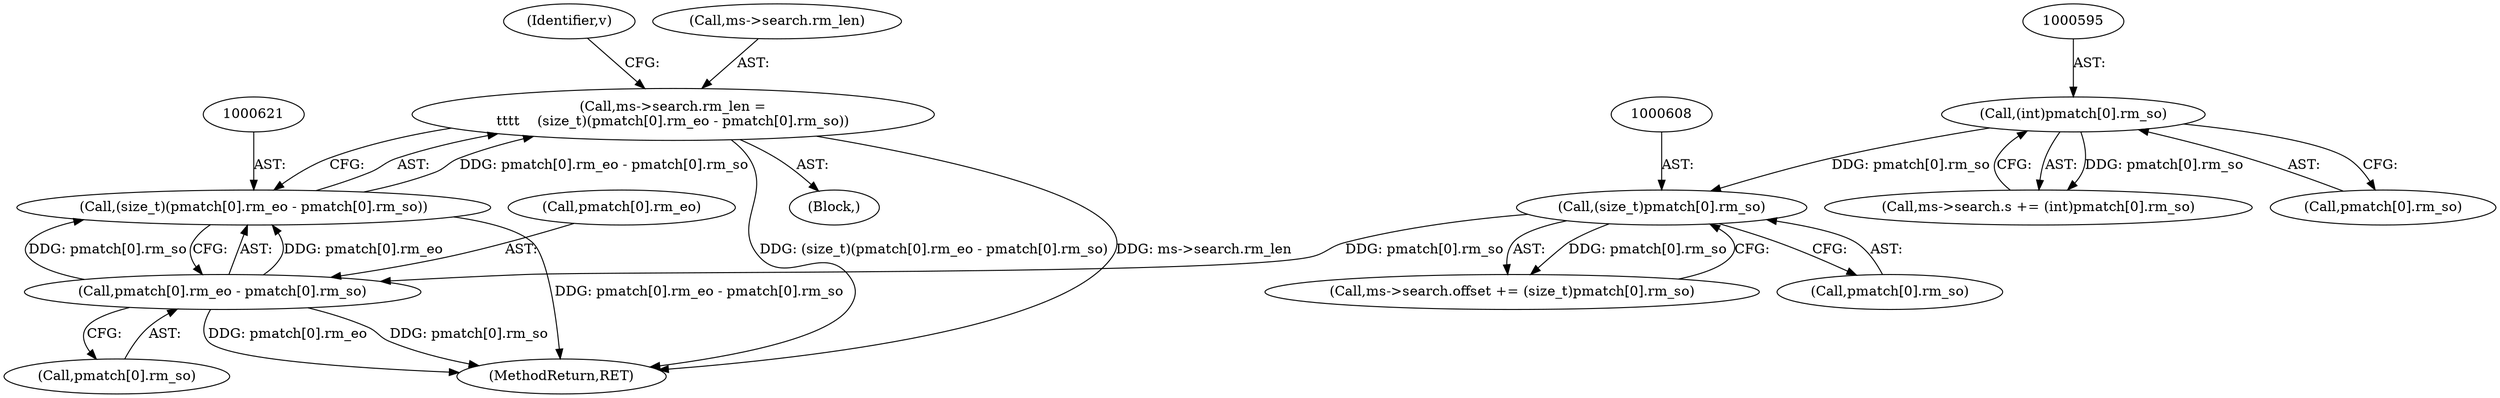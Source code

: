 digraph "0_file_74cafd7de9ec99a14f4480927580e501c8f852c3@integer" {
"1000614" [label="(Call,ms->search.rm_len =\n\t\t\t\t    (size_t)(pmatch[0].rm_eo - pmatch[0].rm_so))"];
"1000620" [label="(Call,(size_t)(pmatch[0].rm_eo - pmatch[0].rm_so))"];
"1000622" [label="(Call,pmatch[0].rm_eo - pmatch[0].rm_so)"];
"1000607" [label="(Call,(size_t)pmatch[0].rm_so)"];
"1000594" [label="(Call,(int)pmatch[0].rm_so)"];
"1000601" [label="(Call,ms->search.offset += (size_t)pmatch[0].rm_so)"];
"1000615" [label="(Call,ms->search.rm_len)"];
"1000607" [label="(Call,(size_t)pmatch[0].rm_so)"];
"1000976" [label="(MethodReturn,RET)"];
"1000628" [label="(Call,pmatch[0].rm_so)"];
"1000622" [label="(Call,pmatch[0].rm_eo - pmatch[0].rm_so)"];
"1000596" [label="(Call,pmatch[0].rm_so)"];
"1000620" [label="(Call,(size_t)(pmatch[0].rm_eo - pmatch[0].rm_so))"];
"1000614" [label="(Call,ms->search.rm_len =\n\t\t\t\t    (size_t)(pmatch[0].rm_eo - pmatch[0].rm_so))"];
"1000594" [label="(Call,(int)pmatch[0].rm_so)"];
"1000588" [label="(Call,ms->search.s += (int)pmatch[0].rm_so)"];
"1000609" [label="(Call,pmatch[0].rm_so)"];
"1000623" [label="(Call,pmatch[0].rm_eo)"];
"1000634" [label="(Identifier,v)"];
"1000586" [label="(Block,)"];
"1000614" -> "1000586"  [label="AST: "];
"1000614" -> "1000620"  [label="CFG: "];
"1000615" -> "1000614"  [label="AST: "];
"1000620" -> "1000614"  [label="AST: "];
"1000634" -> "1000614"  [label="CFG: "];
"1000614" -> "1000976"  [label="DDG: ms->search.rm_len"];
"1000614" -> "1000976"  [label="DDG: (size_t)(pmatch[0].rm_eo - pmatch[0].rm_so)"];
"1000620" -> "1000614"  [label="DDG: pmatch[0].rm_eo - pmatch[0].rm_so"];
"1000620" -> "1000622"  [label="CFG: "];
"1000621" -> "1000620"  [label="AST: "];
"1000622" -> "1000620"  [label="AST: "];
"1000620" -> "1000976"  [label="DDG: pmatch[0].rm_eo - pmatch[0].rm_so"];
"1000622" -> "1000620"  [label="DDG: pmatch[0].rm_eo"];
"1000622" -> "1000620"  [label="DDG: pmatch[0].rm_so"];
"1000622" -> "1000628"  [label="CFG: "];
"1000623" -> "1000622"  [label="AST: "];
"1000628" -> "1000622"  [label="AST: "];
"1000622" -> "1000976"  [label="DDG: pmatch[0].rm_eo"];
"1000622" -> "1000976"  [label="DDG: pmatch[0].rm_so"];
"1000607" -> "1000622"  [label="DDG: pmatch[0].rm_so"];
"1000607" -> "1000601"  [label="AST: "];
"1000607" -> "1000609"  [label="CFG: "];
"1000608" -> "1000607"  [label="AST: "];
"1000609" -> "1000607"  [label="AST: "];
"1000601" -> "1000607"  [label="CFG: "];
"1000607" -> "1000601"  [label="DDG: pmatch[0].rm_so"];
"1000594" -> "1000607"  [label="DDG: pmatch[0].rm_so"];
"1000594" -> "1000588"  [label="AST: "];
"1000594" -> "1000596"  [label="CFG: "];
"1000595" -> "1000594"  [label="AST: "];
"1000596" -> "1000594"  [label="AST: "];
"1000588" -> "1000594"  [label="CFG: "];
"1000594" -> "1000588"  [label="DDG: pmatch[0].rm_so"];
}
